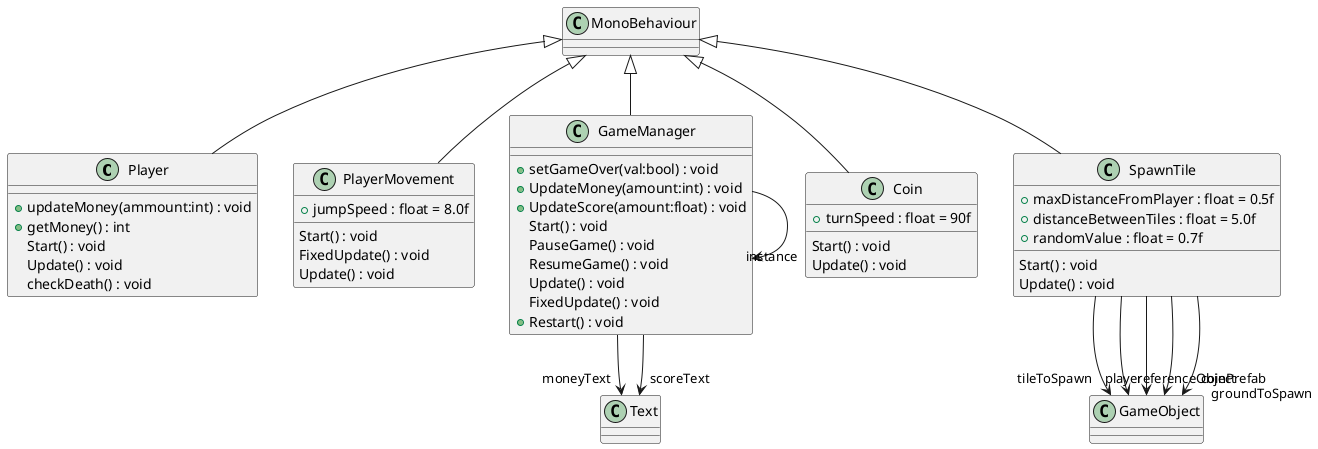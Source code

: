 @startuml
class Player {
    + updateMoney(ammount:int) : void
    + getMoney() : int
    Start() : void
    Update() : void
    checkDeath() : void
}
MonoBehaviour <|-- Player
class PlayerMovement {
    + jumpSpeed : float = 8.0f
    Start() : void
    FixedUpdate() : void
    Update() : void
}
MonoBehaviour <|-- PlayerMovement
class GameManager {
    + setGameOver(val:bool) : void
    + UpdateMoney(amount:int) : void
    + UpdateScore(amount:float) : void
    Start() : void
    PauseGame() : void
    ResumeGame() : void
    Update() : void
    FixedUpdate() : void
    + Restart() : void
}
MonoBehaviour <|-- GameManager
GameManager --> "moneyText" Text
GameManager --> "scoreText" Text
GameManager --> "instance" GameManager
class Coin {
    + turnSpeed : float = 90f
    Start() : void
    Update() : void
}
MonoBehaviour <|-- Coin
class SpawnTile {
    + maxDistanceFromPlayer : float = 0.5f
    + distanceBetweenTiles : float = 5.0f
    + randomValue : float = 0.7f
    Start() : void
    Update() : void
}
MonoBehaviour <|-- SpawnTile
SpawnTile --> "tileToSpawn" GameObject
SpawnTile --> "referenceObject" GameObject
SpawnTile --> "player" GameObject
SpawnTile --> "groundToSpawn" GameObject
SpawnTile --> "coinPrefab" GameObject
@enduml
